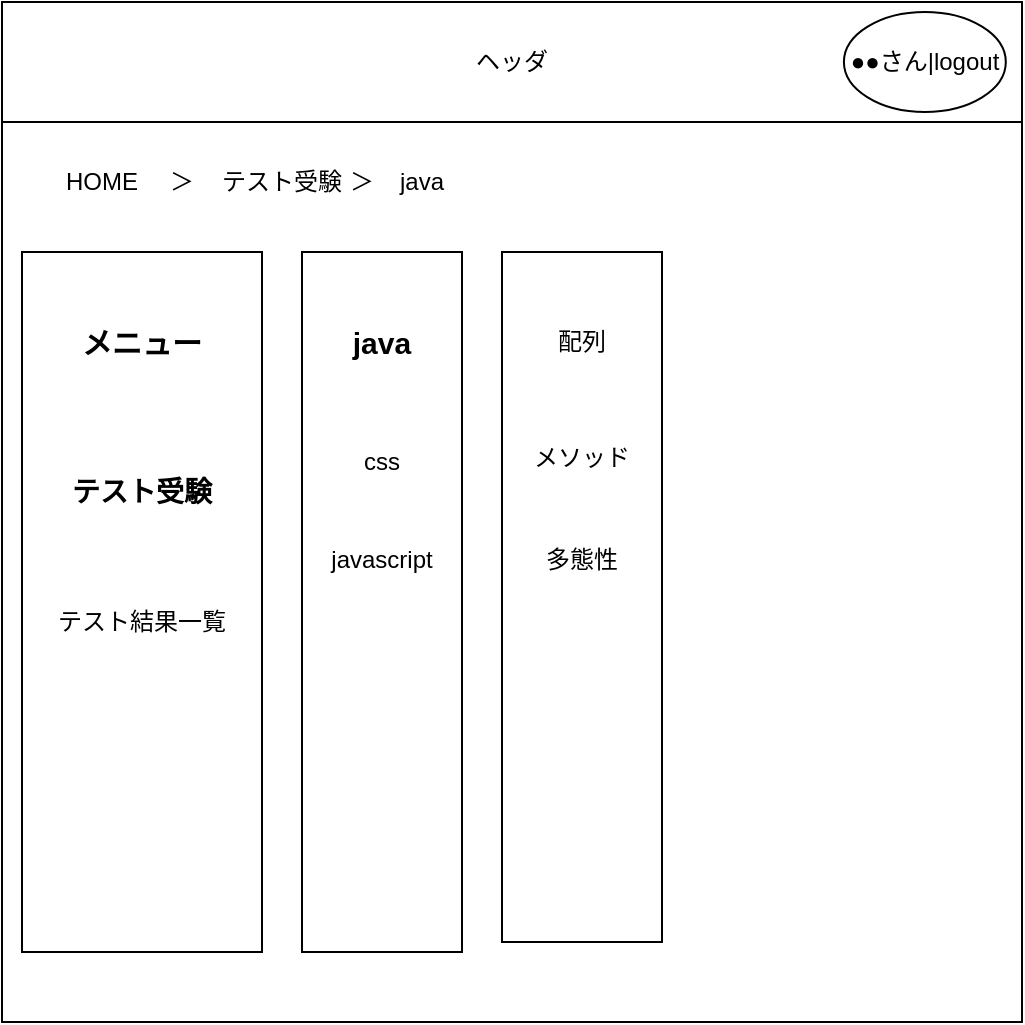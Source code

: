 <mxfile version="14.7.6" type="device"><diagram id="iD6LiCOWY0wTWrDGkSI9" name="ページ1"><mxGraphModel dx="868" dy="450" grid="1" gridSize="10" guides="1" tooltips="1" connect="1" arrows="1" fold="1" page="1" pageScale="1" pageWidth="827" pageHeight="1169" math="0" shadow="0"><root><mxCell id="0"/><mxCell id="1" parent="0"/><mxCell id="22" value="" style="whiteSpace=wrap;html=1;aspect=fixed;" parent="1" vertex="1"><mxGeometry x="100" y="110" width="510" height="510" as="geometry"/></mxCell><mxCell id="23" value="" style="rounded=0;whiteSpace=wrap;html=1;" parent="1" vertex="1"><mxGeometry x="110" y="235" width="120" height="350" as="geometry"/></mxCell><mxCell id="24" value="&lt;span&gt;&lt;font style=&quot;font-size: 15px&quot;&gt;メニュー&lt;/font&gt;&lt;/span&gt;" style="text;html=1;strokeColor=none;fillColor=none;align=center;verticalAlign=middle;whiteSpace=wrap;rounded=0;fontStyle=1" parent="1" vertex="1"><mxGeometry x="130" y="250" width="80" height="60" as="geometry"/></mxCell><mxCell id="26" value="&lt;font style=&quot;vertical-align: inherit&quot;&gt;&lt;font style=&quot;vertical-align: inherit&quot;&gt;&lt;font style=&quot;vertical-align: inherit&quot;&gt;&lt;font style=&quot;vertical-align: inherit&quot;&gt;テスト受験&lt;/font&gt;&lt;/font&gt;&lt;/font&gt;&lt;/font&gt;" style="text;html=1;strokeColor=none;fillColor=none;align=center;verticalAlign=middle;whiteSpace=wrap;rounded=0;fontStyle=1;fontSize=14;" parent="1" vertex="1"><mxGeometry x="130" y="325" width="80" height="60" as="geometry"/></mxCell><mxCell id="27" value="テスト結果一覧" style="text;html=1;strokeColor=none;fillColor=none;align=center;verticalAlign=middle;whiteSpace=wrap;rounded=0;" parent="1" vertex="1"><mxGeometry x="110" y="390" width="120" height="60" as="geometry"/></mxCell><mxCell id="33" value="" style="rounded=0;whiteSpace=wrap;html=1;" parent="1" vertex="1"><mxGeometry x="250" y="235" width="80" height="350" as="geometry"/></mxCell><mxCell id="34" value="java" style="text;html=1;strokeColor=none;fillColor=none;align=center;verticalAlign=middle;whiteSpace=wrap;rounded=0;fontStyle=1;fontSize=15;" parent="1" vertex="1"><mxGeometry x="250" y="250" width="80" height="60" as="geometry"/></mxCell><mxCell id="35" value="css" style="text;html=1;strokeColor=none;fillColor=none;align=center;verticalAlign=middle;whiteSpace=wrap;rounded=0;fontStyle=0;fontSize=12;" parent="1" vertex="1"><mxGeometry x="250" y="310" width="80" height="60" as="geometry"/></mxCell><mxCell id="36" value="javascript" style="text;html=1;strokeColor=none;fillColor=none;align=center;verticalAlign=middle;whiteSpace=wrap;rounded=0;fontStyle=0;fontSize=12;" parent="1" vertex="1"><mxGeometry x="250" y="358.75" width="80" height="60" as="geometry"/></mxCell><mxCell id="Fb0AdzeYIxxT0HfcCPS--36" value="" style="group" parent="1" vertex="1" connectable="0"><mxGeometry x="100" y="110" width="510" height="60" as="geometry"/></mxCell><mxCell id="Fb0AdzeYIxxT0HfcCPS--37" value="ヘッダ" style="rounded=0;whiteSpace=wrap;html=1;" parent="Fb0AdzeYIxxT0HfcCPS--36" vertex="1"><mxGeometry width="510" height="60" as="geometry"/></mxCell><mxCell id="Fb0AdzeYIxxT0HfcCPS--38" value="●●さん|logout" style="ellipse;whiteSpace=wrap;html=1;fontSize=12;" parent="Fb0AdzeYIxxT0HfcCPS--36" vertex="1"><mxGeometry x="420.952" y="5" width="80.952" height="50" as="geometry"/></mxCell><mxCell id="JskBq8Nry17y5x_-ZkQ1-36" value="" style="rounded=0;whiteSpace=wrap;html=1;" vertex="1" parent="1"><mxGeometry x="350" y="235" width="80" height="345" as="geometry"/></mxCell><mxCell id="JskBq8Nry17y5x_-ZkQ1-38" value="&lt;font style=&quot;vertical-align: inherit&quot;&gt;&lt;font style=&quot;vertical-align: inherit&quot;&gt;多態性&lt;/font&gt;&lt;/font&gt;" style="text;html=1;strokeColor=none;fillColor=none;align=center;verticalAlign=middle;whiteSpace=wrap;rounded=0;" vertex="1" parent="1"><mxGeometry x="360" y="376.25" width="60" height="25" as="geometry"/></mxCell><mxCell id="JskBq8Nry17y5x_-ZkQ1-39" value="&lt;font style=&quot;vertical-align: inherit&quot;&gt;&lt;font style=&quot;vertical-align: inherit&quot;&gt;配列&lt;/font&gt;&lt;/font&gt;" style="text;html=1;strokeColor=none;fillColor=none;align=center;verticalAlign=middle;whiteSpace=wrap;rounded=0;" vertex="1" parent="1"><mxGeometry x="360" y="267.5" width="60" height="25" as="geometry"/></mxCell><mxCell id="JskBq8Nry17y5x_-ZkQ1-40" value="&lt;font style=&quot;vertical-align: inherit&quot;&gt;&lt;font style=&quot;vertical-align: inherit&quot;&gt;&lt;font style=&quot;vertical-align: inherit&quot;&gt;&lt;font style=&quot;vertical-align: inherit&quot;&gt;&lt;font style=&quot;vertical-align: inherit&quot;&gt;&lt;font style=&quot;vertical-align: inherit&quot;&gt;メソッド&lt;/font&gt;&lt;/font&gt;&lt;/font&gt;&lt;/font&gt;&lt;/font&gt;&lt;/font&gt;" style="text;html=1;strokeColor=none;fillColor=none;align=center;verticalAlign=middle;whiteSpace=wrap;rounded=0;" vertex="1" parent="1"><mxGeometry x="360" y="325" width="60" height="25" as="geometry"/></mxCell><mxCell id="JskBq8Nry17y5x_-ZkQ1-42" value="&lt;font style=&quot;vertical-align: inherit&quot;&gt;&lt;font style=&quot;vertical-align: inherit&quot;&gt;&lt;font style=&quot;vertical-align: inherit&quot;&gt;&lt;font style=&quot;vertical-align: inherit&quot;&gt;java&lt;/font&gt;&lt;/font&gt;&lt;/font&gt;&lt;/font&gt;" style="text;html=1;strokeColor=none;fillColor=none;align=center;verticalAlign=middle;whiteSpace=wrap;rounded=0;" vertex="1" parent="1"><mxGeometry x="270" y="190" width="80" height="20" as="geometry"/></mxCell><mxCell id="JskBq8Nry17y5x_-ZkQ1-43" value="&lt;font style=&quot;vertical-align: inherit&quot;&gt;&lt;font style=&quot;vertical-align: inherit&quot;&gt;テスト受験&lt;/font&gt;&lt;/font&gt;" style="text;html=1;strokeColor=none;fillColor=none;align=center;verticalAlign=middle;whiteSpace=wrap;rounded=0;" vertex="1" parent="1"><mxGeometry x="200" y="190" width="80" height="20" as="geometry"/></mxCell><mxCell id="JskBq8Nry17y5x_-ZkQ1-45" value="＞" style="text;html=1;strokeColor=none;fillColor=none;align=center;verticalAlign=middle;whiteSpace=wrap;rounded=0;" vertex="1" parent="1"><mxGeometry x="260" y="190" width="40" height="20" as="geometry"/></mxCell><mxCell id="JskBq8Nry17y5x_-ZkQ1-47" style="edgeStyle=orthogonalEdgeStyle;rounded=0;orthogonalLoop=1;jettySize=auto;html=1;exitX=0.5;exitY=1;exitDx=0;exitDy=0;" edge="1" parent="1" source="JskBq8Nry17y5x_-ZkQ1-42" target="JskBq8Nry17y5x_-ZkQ1-42"><mxGeometry relative="1" as="geometry"/></mxCell><mxCell id="JskBq8Nry17y5x_-ZkQ1-48" value="HOME" style="text;html=1;strokeColor=none;fillColor=none;align=center;verticalAlign=middle;whiteSpace=wrap;rounded=0;" vertex="1" parent="1"><mxGeometry x="110" y="190" width="80" height="20" as="geometry"/></mxCell><mxCell id="JskBq8Nry17y5x_-ZkQ1-49" value="＞" style="text;html=1;strokeColor=none;fillColor=none;align=center;verticalAlign=middle;whiteSpace=wrap;rounded=0;" vertex="1" parent="1"><mxGeometry x="170" y="190" width="40" height="20" as="geometry"/></mxCell></root></mxGraphModel></diagram></mxfile>